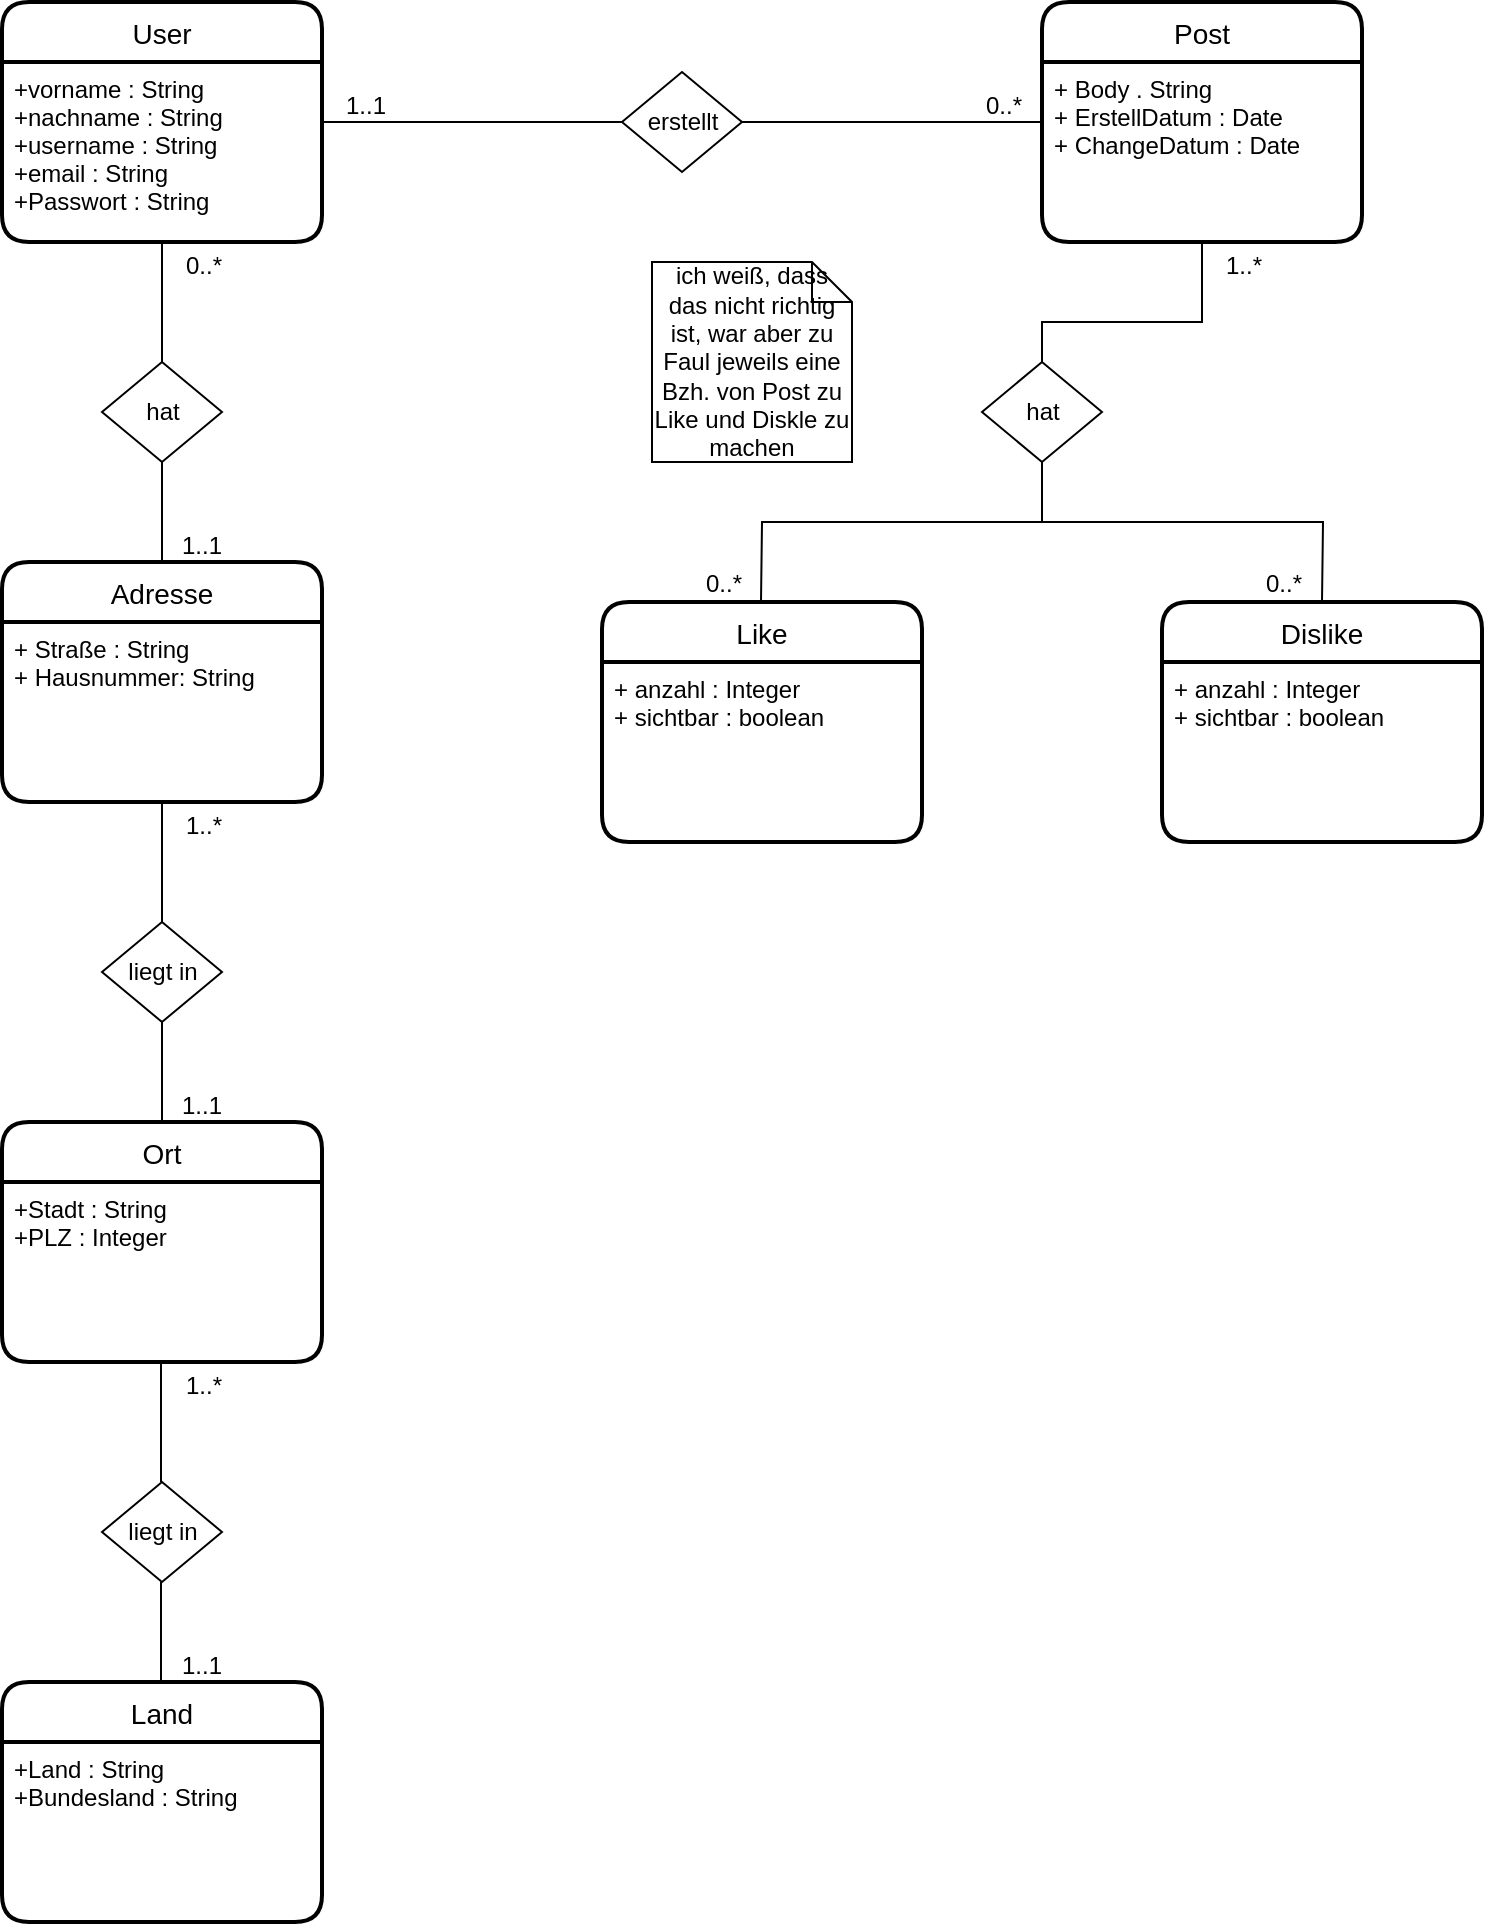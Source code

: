 <mxfile version="17.5.0" type="device"><diagram id="R2lEEEUBdFMjLlhIrx00" name="Page-1"><mxGraphModel dx="1350" dy="688" grid="1" gridSize="10" guides="1" tooltips="1" connect="1" arrows="1" fold="1" page="1" pageScale="1" pageWidth="850" pageHeight="1100" math="0" shadow="0" extFonts="Permanent Marker^https://fonts.googleapis.com/css?family=Permanent+Marker"><root><mxCell id="0"/><mxCell id="1" parent="0"/><mxCell id="xPa9gGth4K4nONkECeFH-1" value="User" style="swimlane;childLayout=stackLayout;horizontal=1;startSize=30;horizontalStack=0;rounded=1;fontSize=14;fontStyle=0;strokeWidth=2;resizeParent=0;resizeLast=1;shadow=0;dashed=0;align=center;" vertex="1" parent="1"><mxGeometry x="100" y="20" width="160" height="120" as="geometry"><mxRectangle x="100" y="40" width="60" height="30" as="alternateBounds"/></mxGeometry></mxCell><mxCell id="xPa9gGth4K4nONkECeFH-2" value="+vorname : String&#xA;+nachname : String&#xA;+username : String&#xA;+email : String&#xA;+Passwort : String&#xA;&#xA;" style="align=left;strokeColor=none;fillColor=none;spacingLeft=4;fontSize=12;verticalAlign=top;resizable=0;rotatable=0;part=1;" vertex="1" parent="xPa9gGth4K4nONkECeFH-1"><mxGeometry y="30" width="160" height="90" as="geometry"/></mxCell><mxCell id="xPa9gGth4K4nONkECeFH-3" value="Adresse" style="swimlane;childLayout=stackLayout;horizontal=1;startSize=30;horizontalStack=0;rounded=1;fontSize=14;fontStyle=0;strokeWidth=2;resizeParent=0;resizeLast=1;shadow=0;dashed=0;align=center;" vertex="1" parent="1"><mxGeometry x="100" y="300" width="160" height="120" as="geometry"/></mxCell><mxCell id="xPa9gGth4K4nONkECeFH-4" value="+ Straße : String&#xA;+ Hausnummer: String&#xA;" style="align=left;strokeColor=none;fillColor=none;spacingLeft=4;fontSize=12;verticalAlign=top;resizable=0;rotatable=0;part=1;" vertex="1" parent="xPa9gGth4K4nONkECeFH-3"><mxGeometry y="30" width="160" height="90" as="geometry"/></mxCell><mxCell id="xPa9gGth4K4nONkECeFH-5" value="hat" style="shape=rhombus;html=1;dashed=0;whitespace=wrap;perimeter=rhombusPerimeter;gradientColor=none;" vertex="1" parent="1"><mxGeometry x="150" y="200" width="60" height="50" as="geometry"/></mxCell><mxCell id="xPa9gGth4K4nONkECeFH-11" value="" style="endArrow=none;html=1;rounded=0;exitX=0.5;exitY=1;exitDx=0;exitDy=0;entryX=0.5;entryY=0;entryDx=0;entryDy=0;" edge="1" parent="1" source="xPa9gGth4K4nONkECeFH-2" target="xPa9gGth4K4nONkECeFH-5"><mxGeometry relative="1" as="geometry"><mxPoint x="340" y="290" as="sourcePoint"/><mxPoint x="500" y="290" as="targetPoint"/></mxGeometry></mxCell><mxCell id="xPa9gGth4K4nONkECeFH-12" value="0..*" style="resizable=0;html=1;align=left;verticalAlign=bottom;gradientColor=none;" connectable="0" vertex="1" parent="xPa9gGth4K4nONkECeFH-11"><mxGeometry x="-1" relative="1" as="geometry"><mxPoint x="10" y="20" as="offset"/></mxGeometry></mxCell><mxCell id="xPa9gGth4K4nONkECeFH-14" value="" style="endArrow=none;html=1;rounded=0;exitX=0.5;exitY=1;exitDx=0;exitDy=0;" edge="1" parent="1" source="xPa9gGth4K4nONkECeFH-5" target="xPa9gGth4K4nONkECeFH-3"><mxGeometry relative="1" as="geometry"><mxPoint x="340" y="290" as="sourcePoint"/><mxPoint x="500" y="290" as="targetPoint"/></mxGeometry></mxCell><mxCell id="xPa9gGth4K4nONkECeFH-15" value="1..1" style="resizable=0;html=1;align=right;verticalAlign=bottom;gradientColor=none;" connectable="0" vertex="1" parent="xPa9gGth4K4nONkECeFH-14"><mxGeometry x="1" relative="1" as="geometry"><mxPoint x="30" as="offset"/></mxGeometry></mxCell><mxCell id="xPa9gGth4K4nONkECeFH-16" value="Ort" style="swimlane;childLayout=stackLayout;horizontal=1;startSize=30;horizontalStack=0;rounded=1;fontSize=14;fontStyle=0;strokeWidth=2;resizeParent=0;resizeLast=1;shadow=0;dashed=0;align=center;gradientColor=none;" vertex="1" parent="1"><mxGeometry x="100" y="580" width="160" height="120" as="geometry"/></mxCell><mxCell id="xPa9gGth4K4nONkECeFH-17" value="+Stadt : String&#xA;+PLZ : Integer&#xA;" style="align=left;strokeColor=none;fillColor=none;spacingLeft=4;fontSize=12;verticalAlign=top;resizable=0;rotatable=0;part=1;" vertex="1" parent="xPa9gGth4K4nONkECeFH-16"><mxGeometry y="30" width="160" height="90" as="geometry"/></mxCell><mxCell id="xPa9gGth4K4nONkECeFH-18" value="liegt in" style="shape=rhombus;html=1;dashed=0;whitespace=wrap;perimeter=rhombusPerimeter;gradientColor=none;" vertex="1" parent="1"><mxGeometry x="150" y="480" width="60" height="50" as="geometry"/></mxCell><mxCell id="xPa9gGth4K4nONkECeFH-19" value="" style="endArrow=none;html=1;rounded=0;" edge="1" parent="1" source="xPa9gGth4K4nONkECeFH-4"><mxGeometry relative="1" as="geometry"><mxPoint x="180" y="420" as="sourcePoint"/><mxPoint x="180" y="480" as="targetPoint"/></mxGeometry></mxCell><mxCell id="xPa9gGth4K4nONkECeFH-20" value="1..*" style="resizable=0;html=1;align=right;verticalAlign=bottom;gradientColor=none;" connectable="0" vertex="1" parent="xPa9gGth4K4nONkECeFH-19"><mxGeometry x="1" relative="1" as="geometry"><mxPoint x="30" y="-40" as="offset"/></mxGeometry></mxCell><mxCell id="xPa9gGth4K4nONkECeFH-21" value="" style="endArrow=none;html=1;rounded=0;" edge="1" parent="1" target="xPa9gGth4K4nONkECeFH-16"><mxGeometry relative="1" as="geometry"><mxPoint x="180" y="530" as="sourcePoint"/><mxPoint x="340" y="530" as="targetPoint"/></mxGeometry></mxCell><mxCell id="xPa9gGth4K4nONkECeFH-22" value="1..1" style="resizable=0;html=1;align=right;verticalAlign=bottom;gradientColor=none;" connectable="0" vertex="1" parent="xPa9gGth4K4nONkECeFH-21"><mxGeometry x="1" relative="1" as="geometry"><mxPoint x="30" as="offset"/></mxGeometry></mxCell><mxCell id="xPa9gGth4K4nONkECeFH-24" value="Land" style="swimlane;childLayout=stackLayout;horizontal=1;startSize=30;horizontalStack=0;rounded=1;fontSize=14;fontStyle=0;strokeWidth=2;resizeParent=0;resizeLast=1;shadow=0;dashed=0;align=center;gradientColor=none;" vertex="1" parent="1"><mxGeometry x="100" y="860" width="160" height="120" as="geometry"/></mxCell><mxCell id="xPa9gGth4K4nONkECeFH-25" value="+Land : String&#xA;+Bundesland : String&#xA;" style="align=left;strokeColor=none;fillColor=none;spacingLeft=4;fontSize=12;verticalAlign=top;resizable=0;rotatable=0;part=1;" vertex="1" parent="xPa9gGth4K4nONkECeFH-24"><mxGeometry y="30" width="160" height="90" as="geometry"/></mxCell><mxCell id="xPa9gGth4K4nONkECeFH-26" value="liegt in" style="shape=rhombus;html=1;dashed=0;whitespace=wrap;perimeter=rhombusPerimeter;gradientColor=none;" vertex="1" parent="1"><mxGeometry x="150" y="760" width="60" height="50" as="geometry"/></mxCell><mxCell id="xPa9gGth4K4nONkECeFH-27" value="" style="endArrow=none;html=1;rounded=0;" edge="1" parent="1"><mxGeometry relative="1" as="geometry"><mxPoint x="179.5" y="700" as="sourcePoint"/><mxPoint x="179.5" y="760" as="targetPoint"/></mxGeometry></mxCell><mxCell id="xPa9gGth4K4nONkECeFH-28" value="1..*" style="resizable=0;html=1;align=right;verticalAlign=bottom;gradientColor=none;" connectable="0" vertex="1" parent="xPa9gGth4K4nONkECeFH-27"><mxGeometry x="1" relative="1" as="geometry"><mxPoint x="31" y="-40" as="offset"/></mxGeometry></mxCell><mxCell id="xPa9gGth4K4nONkECeFH-29" value="" style="endArrow=none;html=1;rounded=0;" edge="1" parent="1"><mxGeometry relative="1" as="geometry"><mxPoint x="179.5" y="810" as="sourcePoint"/><mxPoint x="179.5" y="860" as="targetPoint"/></mxGeometry></mxCell><mxCell id="xPa9gGth4K4nONkECeFH-30" value="1..1" style="resizable=0;html=1;align=right;verticalAlign=bottom;gradientColor=none;" connectable="0" vertex="1" parent="xPa9gGth4K4nONkECeFH-29"><mxGeometry x="1" relative="1" as="geometry"><mxPoint x="31" as="offset"/></mxGeometry></mxCell><mxCell id="xPa9gGth4K4nONkECeFH-31" value="Post" style="swimlane;childLayout=stackLayout;horizontal=1;startSize=30;horizontalStack=0;rounded=1;fontSize=14;fontStyle=0;strokeWidth=2;resizeParent=0;resizeLast=1;shadow=0;dashed=0;align=center;gradientColor=none;" vertex="1" parent="1"><mxGeometry x="620" y="20" width="160" height="120" as="geometry"/></mxCell><mxCell id="xPa9gGth4K4nONkECeFH-32" value="+ Body . String&#xA;+ ErstellDatum : Date&#xA;+ ChangeDatum : Date&#xA;" style="align=left;strokeColor=none;fillColor=none;spacingLeft=4;fontSize=12;verticalAlign=top;resizable=0;rotatable=0;part=1;" vertex="1" parent="xPa9gGth4K4nONkECeFH-31"><mxGeometry y="30" width="160" height="90" as="geometry"/></mxCell><mxCell id="xPa9gGth4K4nONkECeFH-34" value="erstellt" style="shape=rhombus;html=1;dashed=0;whitespace=wrap;perimeter=rhombusPerimeter;gradientColor=none;" vertex="1" parent="1"><mxGeometry x="410" y="55" width="60" height="50" as="geometry"/></mxCell><mxCell id="xPa9gGth4K4nONkECeFH-35" value="" style="endArrow=none;html=1;rounded=0;exitX=1;exitY=0.5;exitDx=0;exitDy=0;entryX=0;entryY=0.5;entryDx=0;entryDy=0;" edge="1" parent="1" source="xPa9gGth4K4nONkECeFH-1" target="xPa9gGth4K4nONkECeFH-34"><mxGeometry relative="1" as="geometry"><mxPoint x="300" y="55" as="sourcePoint"/><mxPoint x="300" y="115" as="targetPoint"/></mxGeometry></mxCell><mxCell id="xPa9gGth4K4nONkECeFH-36" value="1..1" style="resizable=0;html=1;align=left;verticalAlign=bottom;gradientColor=none;" connectable="0" vertex="1" parent="xPa9gGth4K4nONkECeFH-35"><mxGeometry x="-1" relative="1" as="geometry"><mxPoint x="10" as="offset"/></mxGeometry></mxCell><mxCell id="xPa9gGth4K4nONkECeFH-37" value="" style="endArrow=none;html=1;rounded=0;exitX=0.5;exitY=1;exitDx=0;exitDy=0;entryX=0;entryY=0.5;entryDx=0;entryDy=0;" edge="1" parent="1" target="xPa9gGth4K4nONkECeFH-31"><mxGeometry relative="1" as="geometry"><mxPoint x="470" y="80" as="sourcePoint"/><mxPoint x="470" y="130" as="targetPoint"/></mxGeometry></mxCell><mxCell id="xPa9gGth4K4nONkECeFH-38" value="0..*" style="resizable=0;html=1;align=right;verticalAlign=bottom;gradientColor=none;" connectable="0" vertex="1" parent="xPa9gGth4K4nONkECeFH-37"><mxGeometry x="1" relative="1" as="geometry"><mxPoint x="-10" as="offset"/></mxGeometry></mxCell><mxCell id="xPa9gGth4K4nONkECeFH-39" value="Like" style="swimlane;childLayout=stackLayout;horizontal=1;startSize=30;horizontalStack=0;rounded=1;fontSize=14;fontStyle=0;strokeWidth=2;resizeParent=0;resizeLast=1;shadow=0;dashed=0;align=center;gradientColor=none;" vertex="1" parent="1"><mxGeometry x="400" y="320" width="160" height="120" as="geometry"/></mxCell><mxCell id="xPa9gGth4K4nONkECeFH-40" value="+ anzahl : Integer&#xA;+ sichtbar : boolean&#xA;" style="align=left;strokeColor=none;fillColor=none;spacingLeft=4;fontSize=12;verticalAlign=top;resizable=0;rotatable=0;part=1;" vertex="1" parent="xPa9gGth4K4nONkECeFH-39"><mxGeometry y="30" width="160" height="90" as="geometry"/></mxCell><mxCell id="xPa9gGth4K4nONkECeFH-41" value="Dislike" style="swimlane;childLayout=stackLayout;horizontal=1;startSize=30;horizontalStack=0;rounded=1;fontSize=14;fontStyle=0;strokeWidth=2;resizeParent=0;resizeLast=1;shadow=0;dashed=0;align=center;gradientColor=none;" vertex="1" parent="1"><mxGeometry x="680" y="320" width="160" height="120" as="geometry"/></mxCell><mxCell id="xPa9gGth4K4nONkECeFH-42" value="+ anzahl : Integer&#xA;+ sichtbar : boolean&#xA;" style="align=left;strokeColor=none;fillColor=none;spacingLeft=4;fontSize=12;verticalAlign=top;resizable=0;rotatable=0;part=1;" vertex="1" parent="xPa9gGth4K4nONkECeFH-41"><mxGeometry y="30" width="160" height="90" as="geometry"/></mxCell><mxCell id="xPa9gGth4K4nONkECeFH-44" value="hat" style="shape=rhombus;html=1;dashed=0;whitespace=wrap;perimeter=rhombusPerimeter;gradientColor=none;" vertex="1" parent="1"><mxGeometry x="590" y="200" width="60" height="50" as="geometry"/></mxCell><mxCell id="xPa9gGth4K4nONkECeFH-45" value="" style="endArrow=none;html=1;rounded=0;exitX=0.5;exitY=1;exitDx=0;exitDy=0;entryX=0.5;entryY=0;entryDx=0;entryDy=0;" edge="1" parent="1" source="xPa9gGth4K4nONkECeFH-31"><mxGeometry relative="1" as="geometry"><mxPoint x="620" y="140" as="sourcePoint"/><mxPoint x="620" y="200" as="targetPoint"/><Array as="points"><mxPoint x="700" y="180"/><mxPoint x="620" y="180"/></Array></mxGeometry></mxCell><mxCell id="xPa9gGth4K4nONkECeFH-46" value="1..*" style="resizable=0;html=1;align=left;verticalAlign=bottom;gradientColor=none;" connectable="0" vertex="1" parent="xPa9gGth4K4nONkECeFH-45"><mxGeometry x="-1" relative="1" as="geometry"><mxPoint x="10" y="20" as="offset"/></mxGeometry></mxCell><mxCell id="xPa9gGth4K4nONkECeFH-47" value="" style="endArrow=none;html=1;rounded=0;exitX=0.5;exitY=1;exitDx=0;exitDy=0;" edge="1" parent="1" source="xPa9gGth4K4nONkECeFH-44"><mxGeometry relative="1" as="geometry"><mxPoint x="479.5" y="270" as="sourcePoint"/><mxPoint x="479.5" y="320" as="targetPoint"/><Array as="points"><mxPoint x="620" y="280"/><mxPoint x="480" y="280"/></Array></mxGeometry></mxCell><mxCell id="xPa9gGth4K4nONkECeFH-48" value="0..*" style="resizable=0;html=1;align=right;verticalAlign=bottom;gradientColor=none;" connectable="0" vertex="1" parent="xPa9gGth4K4nONkECeFH-47"><mxGeometry x="1" relative="1" as="geometry"><mxPoint x="-9" as="offset"/></mxGeometry></mxCell><mxCell id="xPa9gGth4K4nONkECeFH-49" value="" style="endArrow=none;html=1;rounded=0;exitX=0.5;exitY=1;exitDx=0;exitDy=0;" edge="1" parent="1" source="xPa9gGth4K4nONkECeFH-44"><mxGeometry relative="1" as="geometry"><mxPoint x="900.5" y="250" as="sourcePoint"/><mxPoint x="760" y="320" as="targetPoint"/><Array as="points"><mxPoint x="620" y="280"/><mxPoint x="760.5" y="280"/></Array></mxGeometry></mxCell><mxCell id="xPa9gGth4K4nONkECeFH-50" value="0..*" style="resizable=0;html=1;align=right;verticalAlign=bottom;gradientColor=none;" connectable="0" vertex="1" parent="xPa9gGth4K4nONkECeFH-49"><mxGeometry x="1" relative="1" as="geometry"><mxPoint x="-10" as="offset"/></mxGeometry></mxCell><mxCell id="xPa9gGth4K4nONkECeFH-51" value="ich weiß, dass das nicht richtig ist, war aber zu Faul jeweils eine Bzh. von Post zu Like und Diskle zu machen " style="shape=note;size=20;whiteSpace=wrap;html=1;gradientColor=none;" vertex="1" parent="1"><mxGeometry x="425" y="150" width="100" height="100" as="geometry"/></mxCell></root></mxGraphModel></diagram></mxfile>